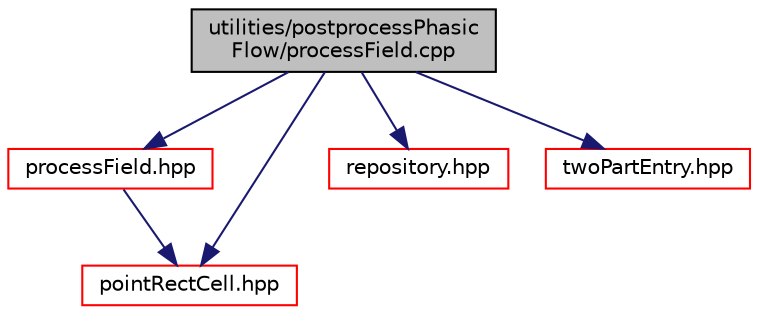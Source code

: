 digraph "utilities/postprocessPhasicFlow/processField.cpp"
{
 // LATEX_PDF_SIZE
  edge [fontname="Helvetica",fontsize="10",labelfontname="Helvetica",labelfontsize="10"];
  node [fontname="Helvetica",fontsize="10",shape=record];
  Node1 [label="utilities/postprocessPhasic\lFlow/processField.cpp",height=0.2,width=0.4,color="black", fillcolor="grey75", style="filled", fontcolor="black",tooltip=" "];
  Node1 -> Node2 [color="midnightblue",fontsize="10",style="solid",fontname="Helvetica"];
  Node2 [label="processField.hpp",height=0.2,width=0.4,color="red", fillcolor="white", style="filled",URL="$processField_8hpp.html",tooltip=" "];
  Node2 -> Node168 [color="midnightblue",fontsize="10",style="solid",fontname="Helvetica"];
  Node168 [label="pointRectCell.hpp",height=0.2,width=0.4,color="red", fillcolor="white", style="filled",URL="$pointRectCell_8hpp.html",tooltip=" "];
  Node1 -> Node168 [color="midnightblue",fontsize="10",style="solid",fontname="Helvetica"];
  Node1 -> Node58 [color="midnightblue",fontsize="10",style="solid",fontname="Helvetica"];
  Node58 [label="repository.hpp",height=0.2,width=0.4,color="red", fillcolor="white", style="filled",URL="$repository_8hpp.html",tooltip=" "];
  Node1 -> Node173 [color="midnightblue",fontsize="10",style="solid",fontname="Helvetica"];
  Node173 [label="twoPartEntry.hpp",height=0.2,width=0.4,color="red", fillcolor="white", style="filled",URL="$twoPartEntry_8hpp.html",tooltip=" "];
}
